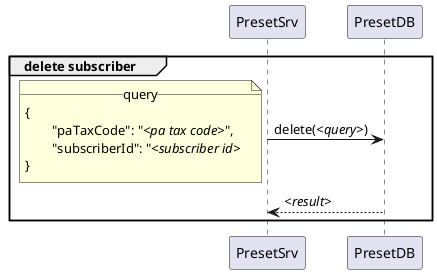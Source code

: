 @startuml
group delete subscriber
	PresetSrv -> PresetDB : delete(//<query>//)
		note left
			__query__
			{
				"paTaxCode": "//<pa tax code>//",
				"subscriberId": "//<subscriber id>//
			}
		end note
	
	
	PresetDB --> PresetSrv : //<result>//
end
@enduml